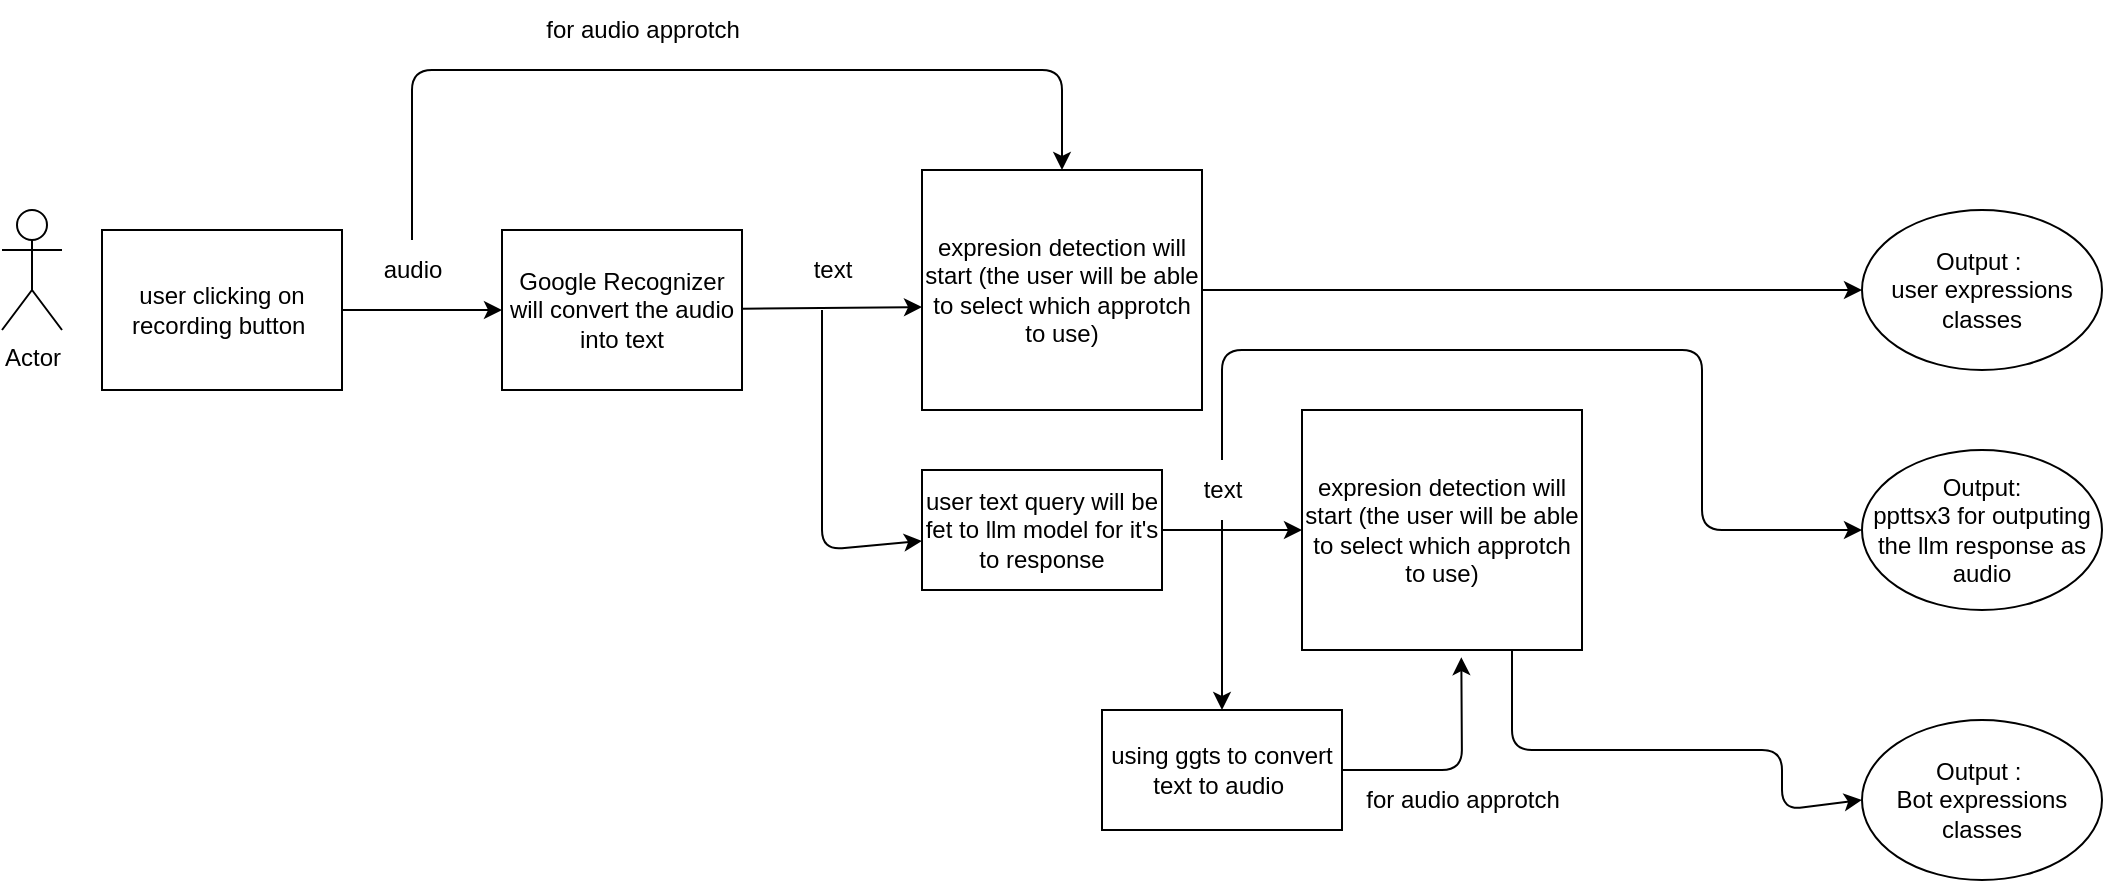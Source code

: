<mxfile>
    <diagram id="9uXMVuhZMpGd0rQ3RFQs" name="Page-1">
        <mxGraphModel dx="1280" dy="866" grid="1" gridSize="10" guides="1" tooltips="1" connect="1" arrows="1" fold="1" page="1" pageScale="1" pageWidth="850" pageHeight="1100" math="0" shadow="0">
            <root>
                <mxCell id="0"/>
                <mxCell id="1" parent="0"/>
                <mxCell id="6" style="edgeStyle=none;html=1;entryX=0;entryY=0.5;entryDx=0;entryDy=0;" edge="1" parent="1" source="2" target="4">
                    <mxGeometry relative="1" as="geometry">
                        <mxPoint x="390" y="190" as="targetPoint"/>
                        <Array as="points"/>
                    </mxGeometry>
                </mxCell>
                <mxCell id="2" value="user clicking on recording button&amp;nbsp;" style="rounded=0;whiteSpace=wrap;html=1;" vertex="1" parent="1">
                    <mxGeometry x="80" y="160" width="120" height="80" as="geometry"/>
                </mxCell>
                <mxCell id="3" value="Actor" style="shape=umlActor;verticalLabelPosition=bottom;verticalAlign=top;html=1;outlineConnect=0;" vertex="1" parent="1">
                    <mxGeometry x="30" y="150" width="30" height="60" as="geometry"/>
                </mxCell>
                <mxCell id="7" style="edgeStyle=none;html=1;entryX=0;entryY=0.571;entryDx=0;entryDy=0;entryPerimeter=0;" edge="1" parent="1" source="4" target="5">
                    <mxGeometry relative="1" as="geometry"/>
                </mxCell>
                <mxCell id="4" value="Google Recognizer will convert the audio into text" style="rounded=0;whiteSpace=wrap;html=1;" vertex="1" parent="1">
                    <mxGeometry x="280" y="160" width="120" height="80" as="geometry"/>
                </mxCell>
                <mxCell id="14" style="edgeStyle=none;html=1;exitX=1;exitY=0.5;exitDx=0;exitDy=0;entryX=0;entryY=0.5;entryDx=0;entryDy=0;" edge="1" parent="1" source="5" target="13">
                    <mxGeometry relative="1" as="geometry"/>
                </mxCell>
                <mxCell id="5" value="expresion detection will start (the user will be able to select which approtch to use)" style="rounded=0;whiteSpace=wrap;html=1;" vertex="1" parent="1">
                    <mxGeometry x="490" y="130" width="140" height="120" as="geometry"/>
                </mxCell>
                <mxCell id="18" style="edgeStyle=none;html=1;entryX=0.5;entryY=0;entryDx=0;entryDy=0;" edge="1" parent="1" source="8" target="5">
                    <mxGeometry relative="1" as="geometry">
                        <mxPoint x="235" y="120" as="targetPoint"/>
                        <Array as="points">
                            <mxPoint x="235" y="80"/>
                            <mxPoint x="560" y="80"/>
                        </Array>
                    </mxGeometry>
                </mxCell>
                <mxCell id="8" value="audio" style="text;html=1;align=center;verticalAlign=middle;resizable=0;points=[];autosize=1;strokeColor=none;fillColor=none;" vertex="1" parent="1">
                    <mxGeometry x="210" y="165" width="50" height="30" as="geometry"/>
                </mxCell>
                <mxCell id="11" value="" style="edgeStyle=none;html=1;" edge="1" parent="1" target="10">
                    <mxGeometry relative="1" as="geometry">
                        <mxPoint x="440" y="200" as="sourcePoint"/>
                        <Array as="points">
                            <mxPoint x="440" y="320"/>
                        </Array>
                    </mxGeometry>
                </mxCell>
                <mxCell id="9" value="text" style="text;html=1;align=center;verticalAlign=middle;resizable=0;points=[];autosize=1;strokeColor=none;fillColor=none;" vertex="1" parent="1">
                    <mxGeometry x="425" y="165" width="40" height="30" as="geometry"/>
                </mxCell>
                <mxCell id="16" style="edgeStyle=none;html=1;exitX=1;exitY=0.5;exitDx=0;exitDy=0;entryX=0;entryY=0.5;entryDx=0;entryDy=0;" edge="1" parent="1" source="10" target="15">
                    <mxGeometry relative="1" as="geometry"/>
                </mxCell>
                <mxCell id="10" value="user text query will be fet to llm model for it's to response" style="whiteSpace=wrap;html=1;" vertex="1" parent="1">
                    <mxGeometry x="490" y="280" width="120" height="60" as="geometry"/>
                </mxCell>
                <mxCell id="13" value="Output :&amp;nbsp;&lt;br&gt;user expressions classes" style="ellipse;whiteSpace=wrap;html=1;" vertex="1" parent="1">
                    <mxGeometry x="960" y="150" width="120" height="80" as="geometry"/>
                </mxCell>
                <mxCell id="26" value="" style="edgeStyle=none;html=1;entryX=0;entryY=0.5;entryDx=0;entryDy=0;exitX=0.75;exitY=1;exitDx=0;exitDy=0;" edge="1" parent="1" source="15" target="27">
                    <mxGeometry relative="1" as="geometry">
                        <mxPoint x="930.073" y="318.185" as="targetPoint"/>
                        <Array as="points">
                            <mxPoint x="785" y="420"/>
                            <mxPoint x="920" y="420"/>
                            <mxPoint x="920" y="450"/>
                        </Array>
                    </mxGeometry>
                </mxCell>
                <mxCell id="15" value="expresion detection will start (the user will be able to select which approtch to use)" style="rounded=0;whiteSpace=wrap;html=1;" vertex="1" parent="1">
                    <mxGeometry x="680" y="250" width="140" height="120" as="geometry"/>
                </mxCell>
                <mxCell id="22" value="" style="edgeStyle=none;html=1;" edge="1" parent="1" source="17" target="21">
                    <mxGeometry relative="1" as="geometry"/>
                </mxCell>
                <mxCell id="29" style="edgeStyle=none;html=1;entryX=0;entryY=0.5;entryDx=0;entryDy=0;" edge="1" parent="1" source="17" target="31">
                    <mxGeometry relative="1" as="geometry">
                        <mxPoint x="926.88" y="298.4" as="targetPoint"/>
                        <Array as="points">
                            <mxPoint x="640" y="220"/>
                            <mxPoint x="880" y="220"/>
                            <mxPoint x="880" y="310"/>
                        </Array>
                    </mxGeometry>
                </mxCell>
                <mxCell id="17" value="text" style="text;html=1;align=center;verticalAlign=middle;resizable=0;points=[];autosize=1;strokeColor=none;fillColor=none;" vertex="1" parent="1">
                    <mxGeometry x="620" y="275" width="40" height="30" as="geometry"/>
                </mxCell>
                <mxCell id="19" value="for audio approtch" style="text;html=1;align=center;verticalAlign=middle;resizable=0;points=[];autosize=1;strokeColor=none;fillColor=none;" vertex="1" parent="1">
                    <mxGeometry x="290" y="45" width="120" height="30" as="geometry"/>
                </mxCell>
                <mxCell id="23" style="edgeStyle=none;html=1;entryX=0.569;entryY=1.03;entryDx=0;entryDy=0;entryPerimeter=0;" edge="1" parent="1" source="21" target="15">
                    <mxGeometry relative="1" as="geometry">
                        <mxPoint x="760" y="430" as="targetPoint"/>
                        <Array as="points">
                            <mxPoint x="760" y="430"/>
                        </Array>
                    </mxGeometry>
                </mxCell>
                <mxCell id="21" value="using ggts to convert text to audio&amp;nbsp;" style="whiteSpace=wrap;html=1;" vertex="1" parent="1">
                    <mxGeometry x="580" y="400" width="120" height="60" as="geometry"/>
                </mxCell>
                <mxCell id="24" value="for audio approtch" style="text;html=1;align=center;verticalAlign=middle;resizable=0;points=[];autosize=1;strokeColor=none;fillColor=none;" vertex="1" parent="1">
                    <mxGeometry x="700" y="430" width="120" height="30" as="geometry"/>
                </mxCell>
                <mxCell id="27" value="Output :&amp;nbsp;&lt;br&gt;Bot expressions classes" style="ellipse;whiteSpace=wrap;html=1;" vertex="1" parent="1">
                    <mxGeometry x="960" y="405" width="120" height="80" as="geometry"/>
                </mxCell>
                <mxCell id="31" value="Output:&lt;br&gt;ppttsx3 for outputing the llm response as audio" style="ellipse;whiteSpace=wrap;html=1;" vertex="1" parent="1">
                    <mxGeometry x="960" y="270" width="120" height="80" as="geometry"/>
                </mxCell>
            </root>
        </mxGraphModel>
    </diagram>
</mxfile>
